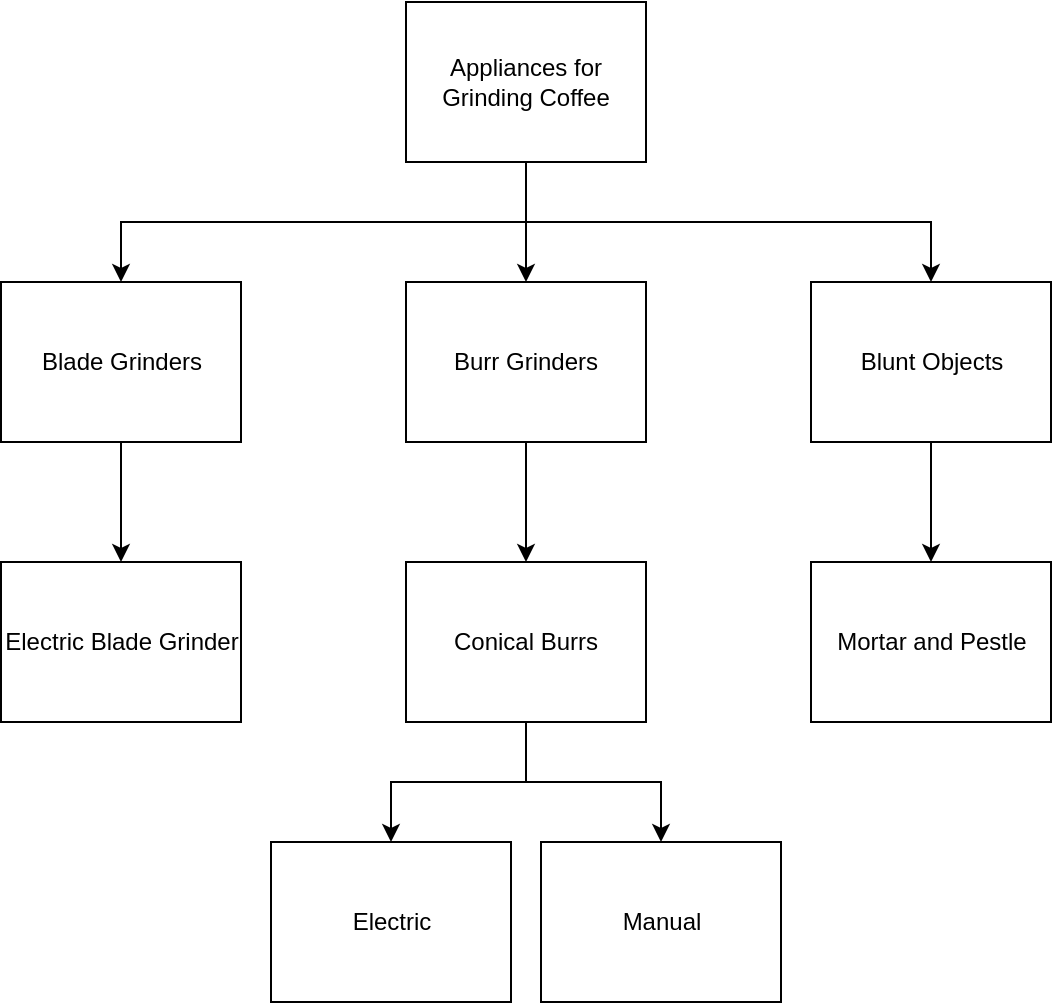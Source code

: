 <mxfile version="21.6.5" type="device">
  <diagram name="Page-1" id="140567818956304">
    <mxGraphModel dx="2037" dy="830" grid="1" gridSize="10" guides="1" toolTips="1" connect="1" arrows="1" fold="1" page="1" pageScale="1" pageWidth="850" pageHeight="1100" math="0" shadow="0">
      <root>
        <mxCell id="0" />
        <mxCell id="1" parent="0" />
        <mxCell id="140567818259600" value="Appliances for Grinding Coffee" style="whiteSpace=wrap;rounded=0;dashed=0;" vertex="1" parent="1">
  <mxGeometry x="365.0" y="10.0" width="120" height="80" as="geometry" />
</mxCell>
        <mxCell id="140567816334032" value="Blade Grinders" style="whiteSpace=wrap;rounded=0;dashed=0;" vertex="1" parent="1">
  <mxGeometry x="162.5" y="150.0" width="120" height="80" as="geometry" />
</mxCell>
        <mxCell id="140567816334608" value="Burr Grinders" style="whiteSpace=wrap;rounded=0;dashed=0;" vertex="1" parent="1">
  <mxGeometry x="365.0" y="150.0" width="120" height="80" as="geometry" />
</mxCell>
        <mxCell id="140567816335312" value="Blunt Objects" style="whiteSpace=wrap;rounded=0;dashed=0;" vertex="1" parent="1">
  <mxGeometry x="567.5" y="150.0" width="120" height="80" as="geometry" />
</mxCell>
        <mxCell id="140567816335952" value="Electric Blade Grinder" style="whiteSpace=wrap;rounded=0;dashed=0;" vertex="1" parent="1">
  <mxGeometry x="162.5" y="290.0" width="120" height="80" as="geometry" />
</mxCell>
        <mxCell id="140567816336656" value="Mortar and Pestle" style="whiteSpace=wrap;rounded=0;dashed=0;" vertex="1" parent="1">
  <mxGeometry x="567.5" y="290.0" width="120" height="80" as="geometry" />
</mxCell>
        <mxCell id="140567816337296" value="Conical Burrs" style="whiteSpace=wrap;rounded=0;dashed=0;" vertex="1" parent="1">
  <mxGeometry x="365.0" y="290.0" width="120" height="80" as="geometry" />
</mxCell>
        <mxCell id="140567816337872" value="Electric" style="whiteSpace=wrap;rounded=0;dashed=0;" vertex="1" parent="1">
  <mxGeometry x="297.5" y="430.0" width="120" height="80" as="geometry" />
</mxCell>
        <mxCell id="140567816338512" value="Manual" style="whiteSpace=wrap;rounded=0;dashed=0;" vertex="1" parent="1">
  <mxGeometry x="432.5" y="430.0" width="120" height="80" as="geometry" />
</mxCell>
        <mxCell id="140567816405264" style="edgeStyle=orthogonalEdgeStyle;orthogonalLoop=1;rounded=0;jettySize=auto;entryX=0.5;entryY=0;exitX=0.5;exitY=1;" edge="1" parent="1" source="140567818259600" target="140567816334032">
  <mxGeometry relative="1" as="geometry" />
</mxCell>
        <mxCell id="140567816405968" style="edgeStyle=orthogonalEdgeStyle;orthogonalLoop=1;rounded=0;jettySize=auto;entryX=0.5;entryY=0;exitX=0.5;exitY=1;" edge="1" parent="1" source="140567816334032" target="140567816335952">
  <mxGeometry relative="1" as="geometry" />
</mxCell>
        <mxCell id="140567817628496" style="edgeStyle=orthogonalEdgeStyle;orthogonalLoop=1;rounded=0;jettySize=auto;entryX=0.5;entryY=0;exitX=0.5;exitY=1;" edge="1" parent="1" source="140567818259600" target="140567816334608">
  <mxGeometry relative="1" as="geometry" />
</mxCell>
        <mxCell id="140567816407248" style="edgeStyle=orthogonalEdgeStyle;orthogonalLoop=1;rounded=0;jettySize=auto;entryX=0.5;entryY=0;exitX=0.5;exitY=1;" edge="1" parent="1" source="140567816334608" target="140567816337296">
  <mxGeometry relative="1" as="geometry" />
</mxCell>
        <mxCell id="140567816408016" style="edgeStyle=orthogonalEdgeStyle;orthogonalLoop=1;rounded=0;jettySize=auto;entryX=0.5;entryY=0;exitX=0.5;exitY=1;" edge="1" parent="1" source="140567816337296" target="140567816337872">
  <mxGeometry relative="1" as="geometry" />
</mxCell>
        <mxCell id="140567816408528" style="edgeStyle=orthogonalEdgeStyle;orthogonalLoop=1;rounded=0;jettySize=auto;entryX=0.5;entryY=0;exitX=0.5;exitY=1;" edge="1" parent="1" source="140567816337296" target="140567816338512">
  <mxGeometry relative="1" as="geometry" />
</mxCell>
        <mxCell id="140567816408976" style="edgeStyle=orthogonalEdgeStyle;orthogonalLoop=1;rounded=0;jettySize=auto;entryX=0.5;entryY=0;exitX=0.5;exitY=1;" edge="1" parent="1" source="140567818259600" target="140567816335312">
  <mxGeometry relative="1" as="geometry" />
</mxCell>
        <mxCell id="140567816409872" style="edgeStyle=orthogonalEdgeStyle;orthogonalLoop=1;rounded=0;jettySize=auto;entryX=0.5;entryY=0;exitX=0.5;exitY=1;" edge="1" parent="1" source="140567816335312" target="140567816336656">
  <mxGeometry relative="1" as="geometry" />
</mxCell>
      </root>
    </mxGraphModel>
  </diagram>
</mxfile>